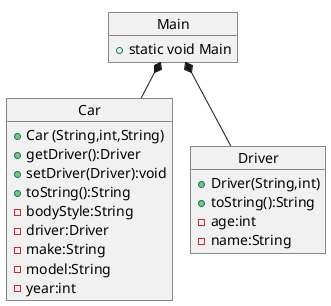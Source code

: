 @startuml
'https://plantuml.com/object-diagram
!pragma layout smetana
object Car
object Driver
object Main

Main *-- Driver
Main *-- Car

Main : + static void Main


Car : + Car (String,int,String)
Car : + getDriver():Driver
Car : + setDriver(Driver):void
Car : + toString():String
Car : - bodyStyle:String
Car : - driver:Driver
Car : - make:String
Car : - model:String
Car : - year:int

Driver : + Driver(String,int)
Driver : + toString():String
Driver : - age:int
Driver : - name:String








@enduml
